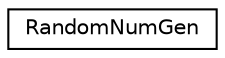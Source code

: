 digraph "Graphical Class Hierarchy"
{
  edge [fontname="Helvetica",fontsize="10",labelfontname="Helvetica",labelfontsize="10"];
  node [fontname="Helvetica",fontsize="10",shape=record];
  rankdir="LR";
  Node1 [label="RandomNumGen",height=0.2,width=0.4,color="black", fillcolor="white", style="filled",URL="$class_random_num_gen.html"];
}
